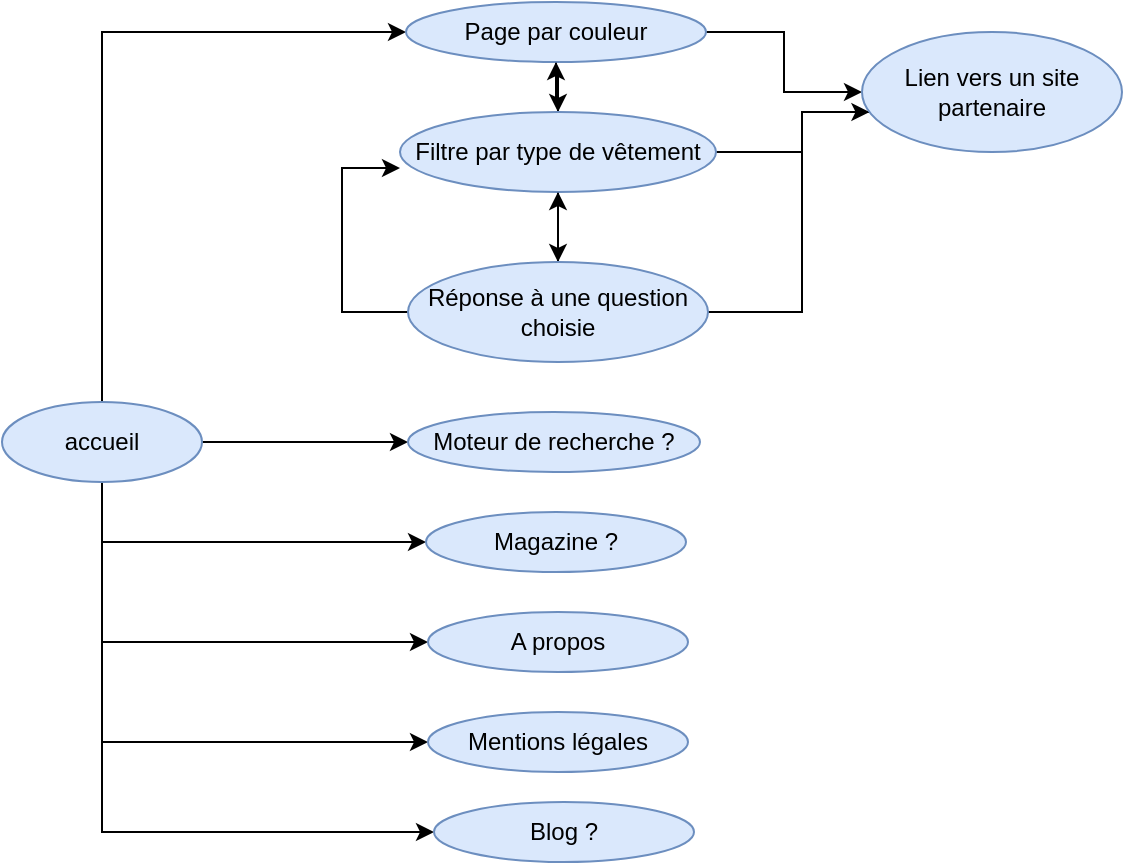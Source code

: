 <mxfile version="20.8.23" type="github">
  <diagram name="Page-1" id="OR4dOokqK-JlKeESwfYP">
    <mxGraphModel dx="1434" dy="859" grid="1" gridSize="10" guides="1" tooltips="1" connect="1" arrows="1" fold="1" page="1" pageScale="1" pageWidth="827" pageHeight="1169" math="0" shadow="0">
      <root>
        <mxCell id="0" />
        <mxCell id="1" parent="0" />
        <mxCell id="Zl-sD1uSTH6Id6-t-2XR-18" style="edgeStyle=orthogonalEdgeStyle;rounded=0;orthogonalLoop=1;jettySize=auto;html=1;entryX=0;entryY=0.5;entryDx=0;entryDy=0;" edge="1" parent="1" source="Zl-sD1uSTH6Id6-t-2XR-1" target="Zl-sD1uSTH6Id6-t-2XR-16">
          <mxGeometry relative="1" as="geometry">
            <mxPoint x="240" y="340" as="targetPoint" />
            <Array as="points">
              <mxPoint x="70" y="725" />
            </Array>
          </mxGeometry>
        </mxCell>
        <mxCell id="Zl-sD1uSTH6Id6-t-2XR-19" style="edgeStyle=orthogonalEdgeStyle;rounded=0;orthogonalLoop=1;jettySize=auto;html=1;entryX=0;entryY=0.5;entryDx=0;entryDy=0;" edge="1" parent="1" source="Zl-sD1uSTH6Id6-t-2XR-1" target="Zl-sD1uSTH6Id6-t-2XR-17">
          <mxGeometry relative="1" as="geometry">
            <Array as="points">
              <mxPoint x="70" y="775" />
            </Array>
          </mxGeometry>
        </mxCell>
        <mxCell id="Zl-sD1uSTH6Id6-t-2XR-21" style="edgeStyle=orthogonalEdgeStyle;rounded=0;orthogonalLoop=1;jettySize=auto;html=1;entryX=0;entryY=0.5;entryDx=0;entryDy=0;" edge="1" parent="1" source="Zl-sD1uSTH6Id6-t-2XR-1" target="Zl-sD1uSTH6Id6-t-2XR-20">
          <mxGeometry relative="1" as="geometry">
            <Array as="points">
              <mxPoint x="70" y="820" />
              <mxPoint x="233" y="820" />
            </Array>
          </mxGeometry>
        </mxCell>
        <mxCell id="Zl-sD1uSTH6Id6-t-2XR-26" style="edgeStyle=orthogonalEdgeStyle;rounded=0;orthogonalLoop=1;jettySize=auto;html=1;entryX=0;entryY=0.5;entryDx=0;entryDy=0;" edge="1" parent="1" source="Zl-sD1uSTH6Id6-t-2XR-1" target="Zl-sD1uSTH6Id6-t-2XR-24">
          <mxGeometry relative="1" as="geometry">
            <Array as="points">
              <mxPoint x="70" y="675" />
            </Array>
          </mxGeometry>
        </mxCell>
        <mxCell id="Zl-sD1uSTH6Id6-t-2XR-27" style="edgeStyle=orthogonalEdgeStyle;rounded=0;orthogonalLoop=1;jettySize=auto;html=1;entryX=0;entryY=0.5;entryDx=0;entryDy=0;" edge="1" parent="1" source="Zl-sD1uSTH6Id6-t-2XR-1" target="Zl-sD1uSTH6Id6-t-2XR-25">
          <mxGeometry relative="1" as="geometry">
            <Array as="points">
              <mxPoint x="70" y="625" />
            </Array>
          </mxGeometry>
        </mxCell>
        <mxCell id="Zl-sD1uSTH6Id6-t-2XR-34" style="edgeStyle=orthogonalEdgeStyle;rounded=0;orthogonalLoop=1;jettySize=auto;html=1;" edge="1" parent="1" source="Zl-sD1uSTH6Id6-t-2XR-1" target="Zl-sD1uSTH6Id6-t-2XR-3">
          <mxGeometry relative="1" as="geometry">
            <Array as="points">
              <mxPoint x="70" y="420" />
            </Array>
          </mxGeometry>
        </mxCell>
        <mxCell id="Zl-sD1uSTH6Id6-t-2XR-1" value="accueil&lt;br&gt;" style="ellipse;whiteSpace=wrap;html=1;align=center;fillColor=#dae8fc;strokeColor=#6c8ebf;" vertex="1" parent="1">
          <mxGeometry x="20" y="605" width="100" height="40" as="geometry" />
        </mxCell>
        <mxCell id="Zl-sD1uSTH6Id6-t-2XR-4" style="edgeStyle=orthogonalEdgeStyle;rounded=0;orthogonalLoop=1;jettySize=auto;html=1;" edge="1" parent="1" source="Zl-sD1uSTH6Id6-t-2XR-3" target="Zl-sD1uSTH6Id6-t-2XR-5">
          <mxGeometry relative="1" as="geometry">
            <mxPoint x="195" y="610" as="targetPoint" />
            <Array as="points" />
          </mxGeometry>
        </mxCell>
        <mxCell id="Zl-sD1uSTH6Id6-t-2XR-8" style="edgeStyle=orthogonalEdgeStyle;rounded=0;orthogonalLoop=1;jettySize=auto;html=1;" edge="1" parent="1" source="Zl-sD1uSTH6Id6-t-2XR-3" target="Zl-sD1uSTH6Id6-t-2XR-9">
          <mxGeometry relative="1" as="geometry">
            <mxPoint x="300" y="530" as="targetPoint" />
          </mxGeometry>
        </mxCell>
        <mxCell id="Zl-sD1uSTH6Id6-t-2XR-3" value="Page par couleur" style="ellipse;whiteSpace=wrap;html=1;align=center;fillColor=#dae8fc;strokeColor=#6c8ebf;" vertex="1" parent="1">
          <mxGeometry x="222" y="405" width="150" height="30" as="geometry" />
        </mxCell>
        <mxCell id="Zl-sD1uSTH6Id6-t-2XR-10" style="edgeStyle=orthogonalEdgeStyle;rounded=0;orthogonalLoop=1;jettySize=auto;html=1;" edge="1" parent="1" source="Zl-sD1uSTH6Id6-t-2XR-5" target="Zl-sD1uSTH6Id6-t-2XR-9">
          <mxGeometry relative="1" as="geometry">
            <Array as="points">
              <mxPoint x="420" y="480" />
              <mxPoint x="420" y="460" />
            </Array>
          </mxGeometry>
        </mxCell>
        <mxCell id="Zl-sD1uSTH6Id6-t-2XR-31" value="" style="edgeStyle=orthogonalEdgeStyle;rounded=0;orthogonalLoop=1;jettySize=auto;html=1;" edge="1" parent="1" source="Zl-sD1uSTH6Id6-t-2XR-5" target="Zl-sD1uSTH6Id6-t-2XR-6">
          <mxGeometry relative="1" as="geometry" />
        </mxCell>
        <mxCell id="Zl-sD1uSTH6Id6-t-2XR-33" style="edgeStyle=orthogonalEdgeStyle;rounded=0;orthogonalLoop=1;jettySize=auto;html=1;" edge="1" parent="1" source="Zl-sD1uSTH6Id6-t-2XR-5" target="Zl-sD1uSTH6Id6-t-2XR-3">
          <mxGeometry relative="1" as="geometry" />
        </mxCell>
        <mxCell id="Zl-sD1uSTH6Id6-t-2XR-5" value="Filtre par type de vêtement" style="ellipse;whiteSpace=wrap;html=1;align=center;fillColor=#dae8fc;strokeColor=#6c8ebf;" vertex="1" parent="1">
          <mxGeometry x="219" y="460" width="158" height="40" as="geometry" />
        </mxCell>
        <mxCell id="Zl-sD1uSTH6Id6-t-2XR-11" style="edgeStyle=orthogonalEdgeStyle;rounded=0;orthogonalLoop=1;jettySize=auto;html=1;entryX=0;entryY=0.5;entryDx=0;entryDy=0;" edge="1" parent="1" source="Zl-sD1uSTH6Id6-t-2XR-6" target="Zl-sD1uSTH6Id6-t-2XR-9">
          <mxGeometry relative="1" as="geometry">
            <Array as="points">
              <mxPoint x="420" y="560" />
              <mxPoint x="420" y="460" />
              <mxPoint x="568" y="460" />
              <mxPoint x="568" y="450" />
            </Array>
          </mxGeometry>
        </mxCell>
        <mxCell id="Zl-sD1uSTH6Id6-t-2XR-13" style="edgeStyle=orthogonalEdgeStyle;rounded=0;orthogonalLoop=1;jettySize=auto;html=1;entryX=0;entryY=0.7;entryDx=0;entryDy=0;entryPerimeter=0;" edge="1" parent="1" source="Zl-sD1uSTH6Id6-t-2XR-6" target="Zl-sD1uSTH6Id6-t-2XR-5">
          <mxGeometry relative="1" as="geometry">
            <Array as="points">
              <mxPoint x="190" y="560" />
              <mxPoint x="190" y="488" />
            </Array>
          </mxGeometry>
        </mxCell>
        <mxCell id="Zl-sD1uSTH6Id6-t-2XR-9" value="Lien vers un site partenaire" style="ellipse;whiteSpace=wrap;html=1;align=center;fillColor=#dae8fc;strokeColor=#6c8ebf;" vertex="1" parent="1">
          <mxGeometry x="450" y="420" width="130" height="60" as="geometry" />
        </mxCell>
        <mxCell id="Zl-sD1uSTH6Id6-t-2XR-16" value="A propos" style="ellipse;whiteSpace=wrap;html=1;align=center;fillColor=#dae8fc;strokeColor=#6c8ebf;" vertex="1" parent="1">
          <mxGeometry x="233" y="710" width="130" height="30" as="geometry" />
        </mxCell>
        <mxCell id="Zl-sD1uSTH6Id6-t-2XR-17" value="Mentions légales" style="ellipse;whiteSpace=wrap;html=1;align=center;fillColor=#dae8fc;strokeColor=#6c8ebf;" vertex="1" parent="1">
          <mxGeometry x="233" y="760" width="130" height="30" as="geometry" />
        </mxCell>
        <mxCell id="Zl-sD1uSTH6Id6-t-2XR-20" value="Blog ?" style="ellipse;whiteSpace=wrap;html=1;align=center;fillColor=#dae8fc;strokeColor=#6c8ebf;" vertex="1" parent="1">
          <mxGeometry x="236" y="805" width="130" height="30" as="geometry" />
        </mxCell>
        <mxCell id="Zl-sD1uSTH6Id6-t-2XR-24" value="Magazine ?" style="ellipse;whiteSpace=wrap;html=1;align=center;fillColor=#dae8fc;strokeColor=#6c8ebf;" vertex="1" parent="1">
          <mxGeometry x="232" y="660" width="130" height="30" as="geometry" />
        </mxCell>
        <mxCell id="Zl-sD1uSTH6Id6-t-2XR-25" value="Moteur de recherche ?" style="ellipse;whiteSpace=wrap;html=1;align=center;fillColor=#dae8fc;strokeColor=#6c8ebf;" vertex="1" parent="1">
          <mxGeometry x="223" y="610" width="146" height="30" as="geometry" />
        </mxCell>
        <mxCell id="Zl-sD1uSTH6Id6-t-2XR-32" style="edgeStyle=orthogonalEdgeStyle;rounded=0;orthogonalLoop=1;jettySize=auto;html=1;" edge="1" parent="1" source="Zl-sD1uSTH6Id6-t-2XR-6" target="Zl-sD1uSTH6Id6-t-2XR-5">
          <mxGeometry relative="1" as="geometry" />
        </mxCell>
        <mxCell id="Zl-sD1uSTH6Id6-t-2XR-6" value="Réponse à une question choisie" style="ellipse;whiteSpace=wrap;html=1;align=center;fillColor=#dae8fc;strokeColor=#6c8ebf;" vertex="1" parent="1">
          <mxGeometry x="223" y="535" width="150" height="50" as="geometry" />
        </mxCell>
      </root>
    </mxGraphModel>
  </diagram>
</mxfile>
